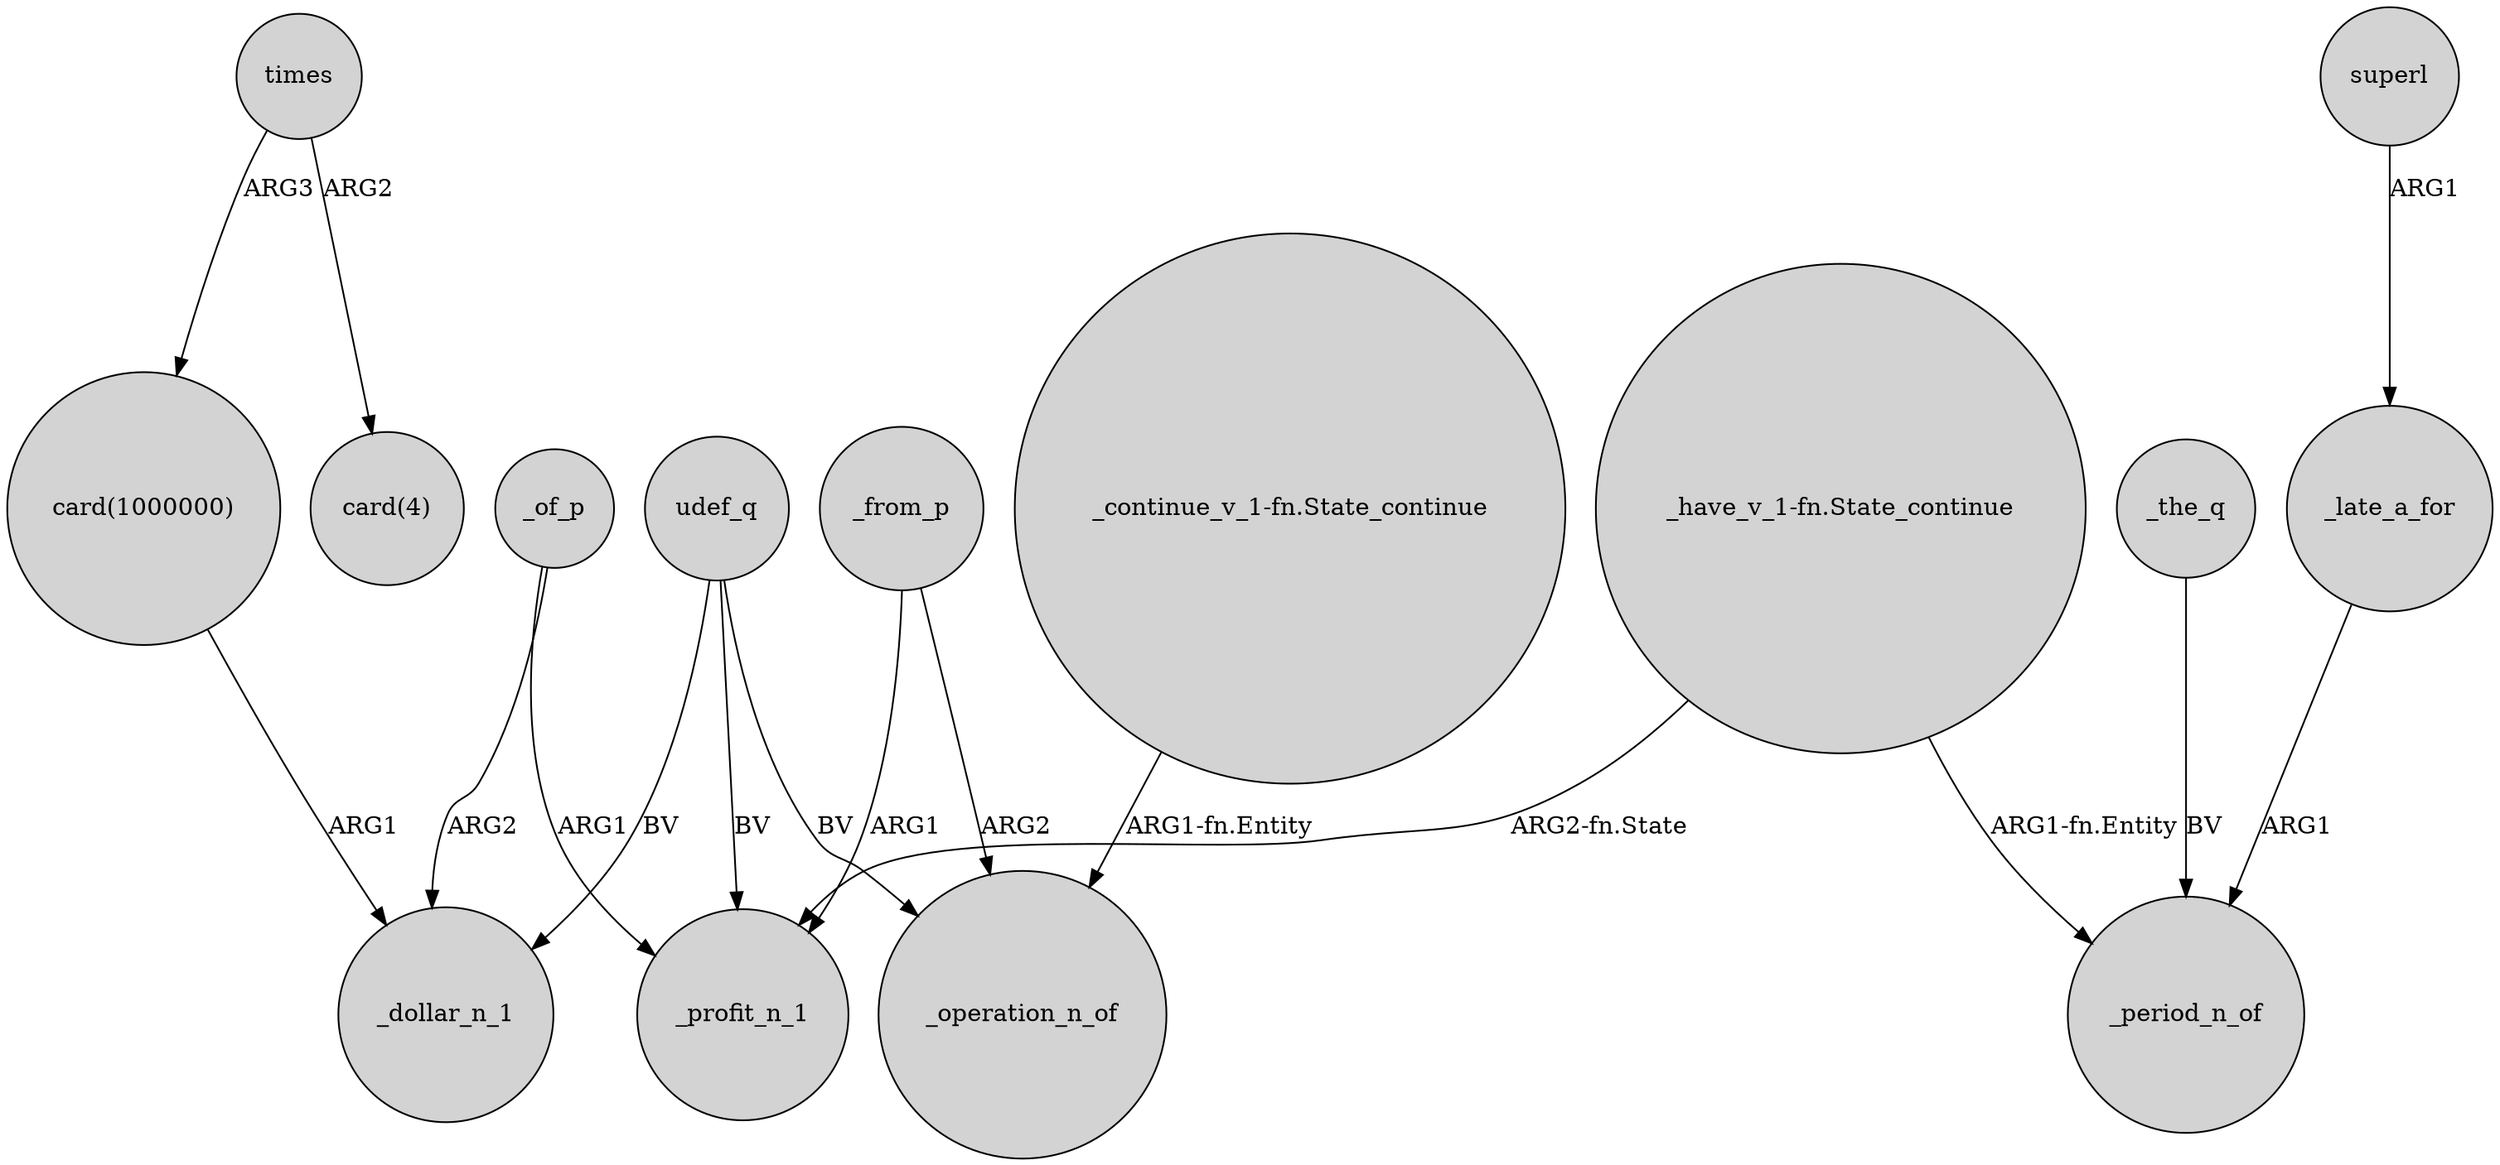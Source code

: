 digraph {
	node [shape=circle style=filled]
	times -> "card(1000000)" [label=ARG3]
	udef_q -> _profit_n_1 [label=BV]
	_from_p -> _profit_n_1 [label=ARG1]
	_of_p -> _profit_n_1 [label=ARG1]
	udef_q -> _operation_n_of [label=BV]
	"_continue_v_1-fn.State_continue" -> _operation_n_of [label="ARG1-fn.Entity"]
	"_have_v_1-fn.State_continue" -> _profit_n_1 [label="ARG2-fn.State"]
	_of_p -> _dollar_n_1 [label=ARG2]
	_late_a_for -> _period_n_of [label=ARG1]
	_from_p -> _operation_n_of [label=ARG2]
	udef_q -> _dollar_n_1 [label=BV]
	_the_q -> _period_n_of [label=BV]
	"card(1000000)" -> _dollar_n_1 [label=ARG1]
	"_have_v_1-fn.State_continue" -> _period_n_of [label="ARG1-fn.Entity"]
	times -> "card(4)" [label=ARG2]
	superl -> _late_a_for [label=ARG1]
}
